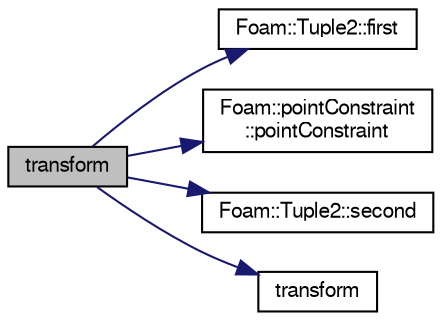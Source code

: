 digraph "transform"
{
  bgcolor="transparent";
  edge [fontname="FreeSans",fontsize="10",labelfontname="FreeSans",labelfontsize="10"];
  node [fontname="FreeSans",fontsize="10",shape=record];
  rankdir="LR";
  Node69400 [label="transform",height=0.2,width=0.4,color="black", fillcolor="grey75", style="filled", fontcolor="black"];
  Node69400 -> Node69401 [color="midnightblue",fontsize="10",style="solid",fontname="FreeSans"];
  Node69401 [label="Foam::Tuple2::first",height=0.2,width=0.4,color="black",URL="$a28430.html#a851d003bd93ae87649e83fc6e50a90a6",tooltip="Return first. "];
  Node69400 -> Node69402 [color="midnightblue",fontsize="10",style="solid",fontname="FreeSans"];
  Node69402 [label="Foam::pointConstraint\l::pointConstraint",height=0.2,width=0.4,color="black",URL="$a26642.html#a4cc34d443bacdd6eba3bd04230e7d344",tooltip="Construct null. "];
  Node69400 -> Node69403 [color="midnightblue",fontsize="10",style="solid",fontname="FreeSans"];
  Node69403 [label="Foam::Tuple2::second",height=0.2,width=0.4,color="black",URL="$a28430.html#a3d89ce084afc65b34a84b9f42d68f27c",tooltip="Return second. "];
  Node69400 -> Node69404 [color="midnightblue",fontsize="10",style="solid",fontname="FreeSans"];
  Node69404 [label="transform",height=0.2,width=0.4,color="black",URL="$a21124.html#a919915170941701c1223291531ad010c"];
}
